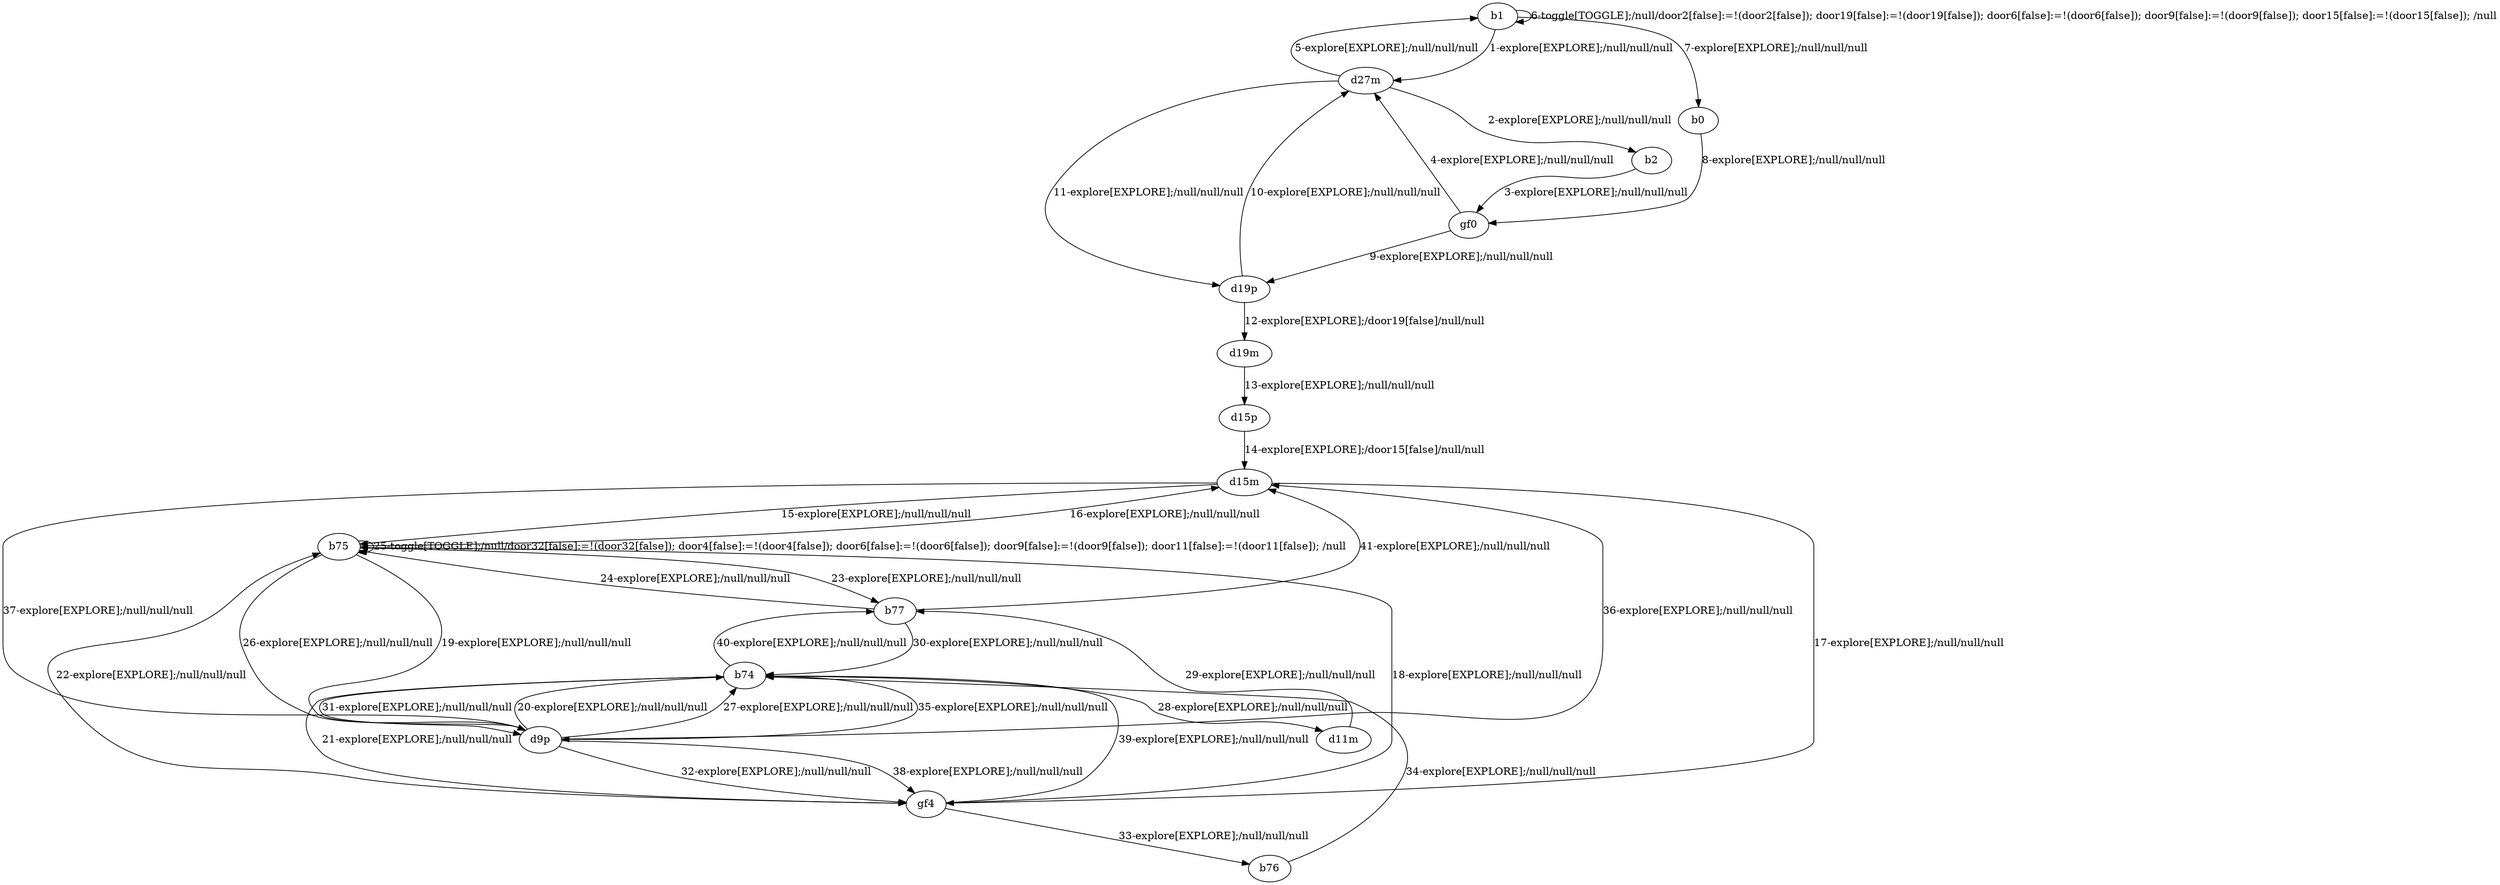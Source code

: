 # Total number of goals covered by this test: 8
# gf4 --> b74
# d15m --> b75
# gf4 --> b75
# d11m --> b77
# b77 --> d15m
# b75 --> d15m
# d9p --> gf4
# d9p --> b74

digraph g {
"b1" -> "d27m" [label = "1-explore[EXPLORE];/null/null/null"];
"d27m" -> "b2" [label = "2-explore[EXPLORE];/null/null/null"];
"b2" -> "gf0" [label = "3-explore[EXPLORE];/null/null/null"];
"gf0" -> "d27m" [label = "4-explore[EXPLORE];/null/null/null"];
"d27m" -> "b1" [label = "5-explore[EXPLORE];/null/null/null"];
"b1" -> "b1" [label = "6-toggle[TOGGLE];/null/door2[false]:=!(door2[false]); door19[false]:=!(door19[false]); door6[false]:=!(door6[false]); door9[false]:=!(door9[false]); door15[false]:=!(door15[false]); /null"];
"b1" -> "b0" [label = "7-explore[EXPLORE];/null/null/null"];
"b0" -> "gf0" [label = "8-explore[EXPLORE];/null/null/null"];
"gf0" -> "d19p" [label = "9-explore[EXPLORE];/null/null/null"];
"d19p" -> "d27m" [label = "10-explore[EXPLORE];/null/null/null"];
"d27m" -> "d19p" [label = "11-explore[EXPLORE];/null/null/null"];
"d19p" -> "d19m" [label = "12-explore[EXPLORE];/door19[false]/null/null"];
"d19m" -> "d15p" [label = "13-explore[EXPLORE];/null/null/null"];
"d15p" -> "d15m" [label = "14-explore[EXPLORE];/door15[false]/null/null"];
"d15m" -> "b75" [label = "15-explore[EXPLORE];/null/null/null"];
"b75" -> "d15m" [label = "16-explore[EXPLORE];/null/null/null"];
"d15m" -> "gf4" [label = "17-explore[EXPLORE];/null/null/null"];
"gf4" -> "b75" [label = "18-explore[EXPLORE];/null/null/null"];
"b75" -> "d9p" [label = "19-explore[EXPLORE];/null/null/null"];
"d9p" -> "b74" [label = "20-explore[EXPLORE];/null/null/null"];
"b74" -> "gf4" [label = "21-explore[EXPLORE];/null/null/null"];
"gf4" -> "b75" [label = "22-explore[EXPLORE];/null/null/null"];
"b75" -> "b77" [label = "23-explore[EXPLORE];/null/null/null"];
"b77" -> "b75" [label = "24-explore[EXPLORE];/null/null/null"];
"b75" -> "b75" [label = "25-toggle[TOGGLE];/null/door32[false]:=!(door32[false]); door4[false]:=!(door4[false]); door6[false]:=!(door6[false]); door9[false]:=!(door9[false]); door11[false]:=!(door11[false]); /null"];
"b75" -> "d9p" [label = "26-explore[EXPLORE];/null/null/null"];
"d9p" -> "b74" [label = "27-explore[EXPLORE];/null/null/null"];
"b74" -> "d11m" [label = "28-explore[EXPLORE];/null/null/null"];
"d11m" -> "b77" [label = "29-explore[EXPLORE];/null/null/null"];
"b77" -> "b74" [label = "30-explore[EXPLORE];/null/null/null"];
"b74" -> "d9p" [label = "31-explore[EXPLORE];/null/null/null"];
"d9p" -> "gf4" [label = "32-explore[EXPLORE];/null/null/null"];
"gf4" -> "b76" [label = "33-explore[EXPLORE];/null/null/null"];
"b76" -> "b74" [label = "34-explore[EXPLORE];/null/null/null"];
"b74" -> "d9p" [label = "35-explore[EXPLORE];/null/null/null"];
"d9p" -> "d15m" [label = "36-explore[EXPLORE];/null/null/null"];
"d15m" -> "d9p" [label = "37-explore[EXPLORE];/null/null/null"];
"d9p" -> "gf4" [label = "38-explore[EXPLORE];/null/null/null"];
"gf4" -> "b74" [label = "39-explore[EXPLORE];/null/null/null"];
"b74" -> "b77" [label = "40-explore[EXPLORE];/null/null/null"];
"b77" -> "d15m" [label = "41-explore[EXPLORE];/null/null/null"];
}